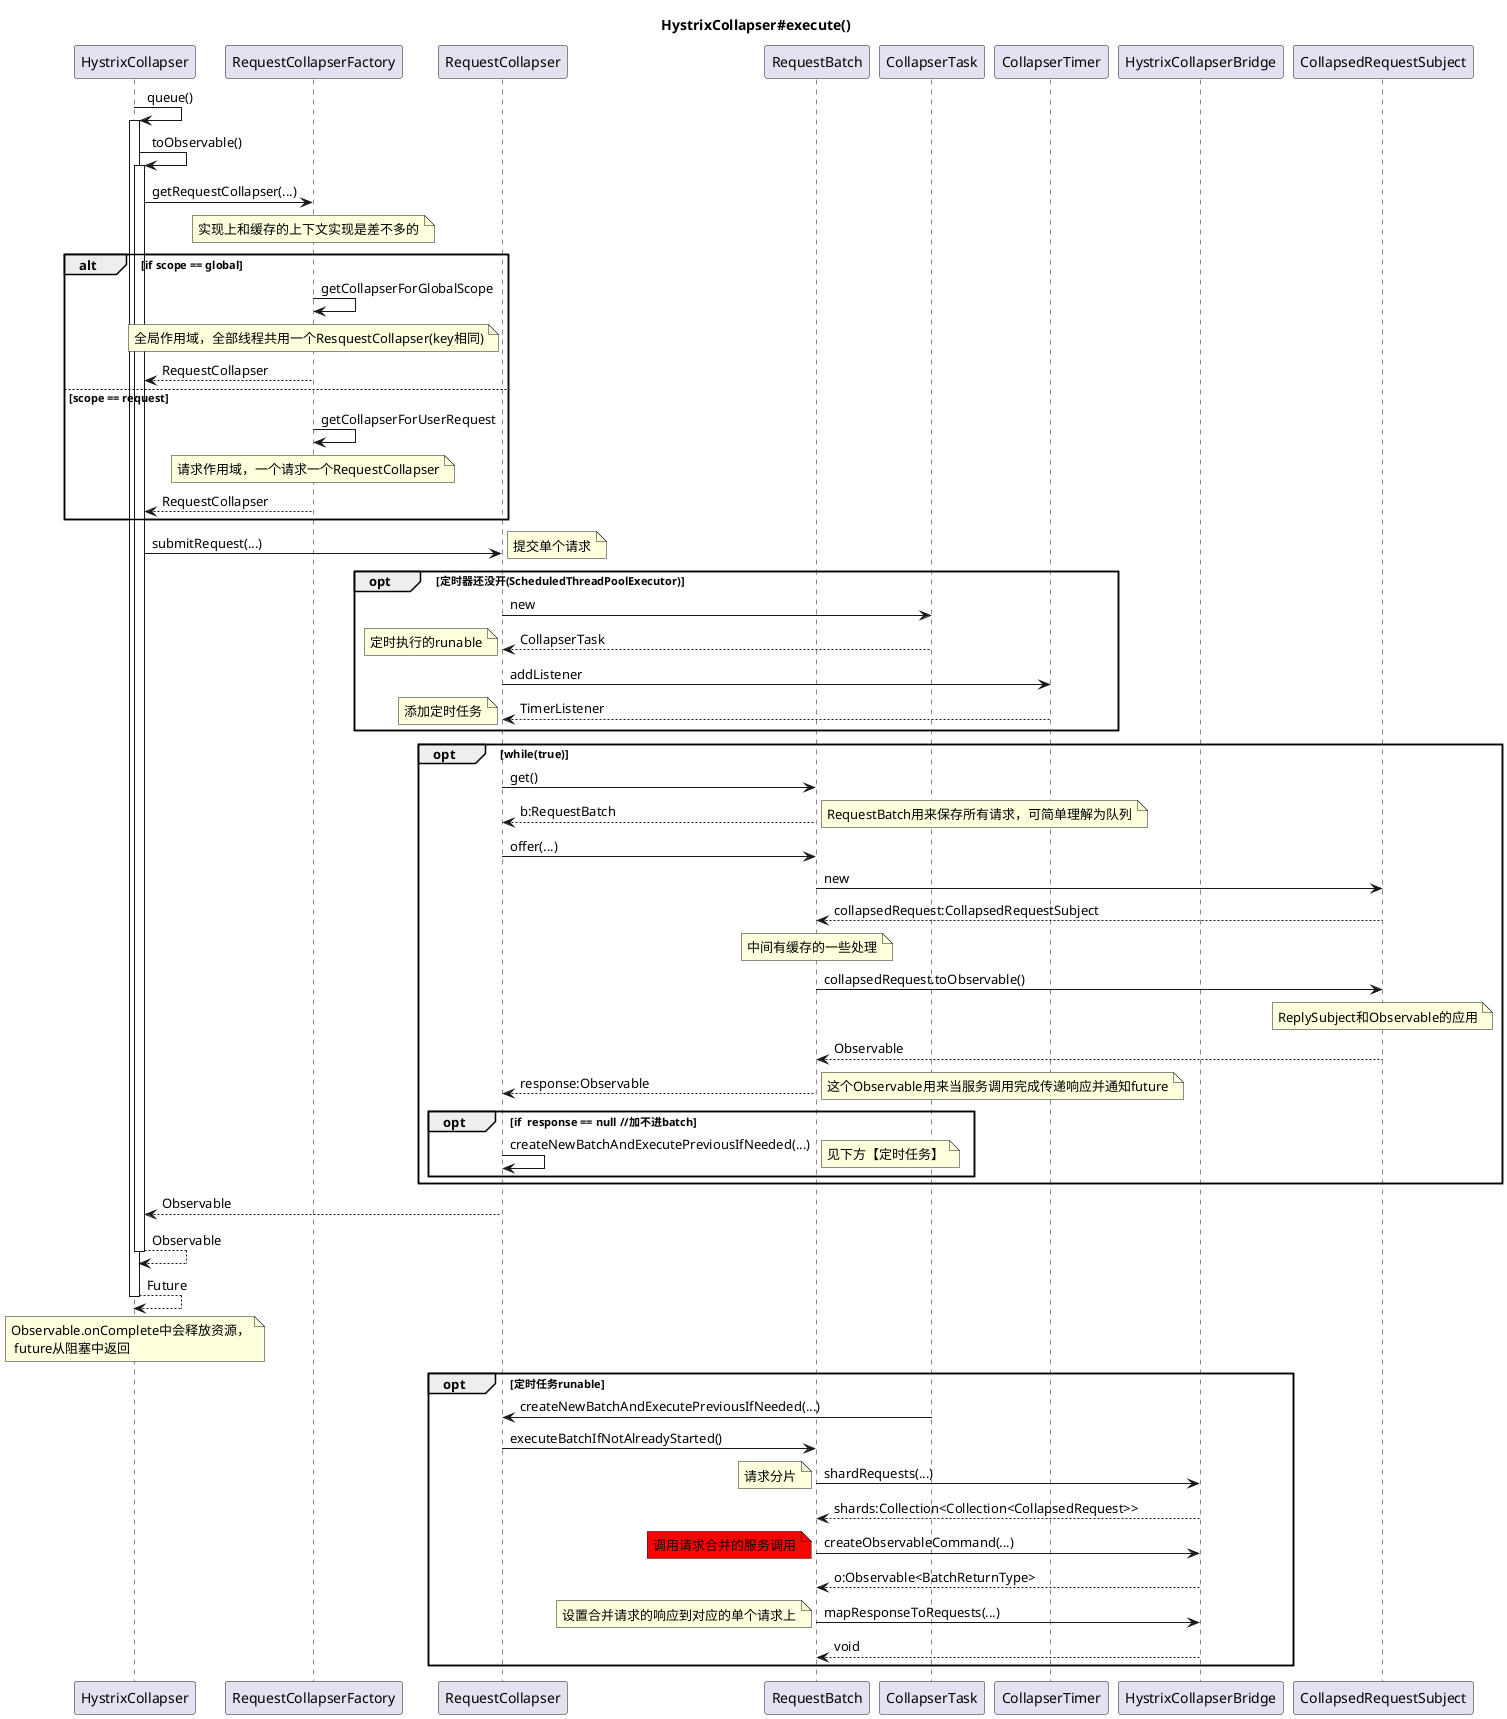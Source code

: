 @startuml
title HystrixCollapser#execute()

participant HystrixCollapser as hc
participant RequestCollapserFactory as factory
participant RequestCollapser as request
participant RequestBatch as batch
participant CollapserTask as task
participant CollapserTimer as timer
participant HystrixCollapserBridge as bridge
participant CollapsedRequestSubject as subject

hc -> hc : queue()
activate hc
' toObservable
hc -> hc : toObservable()
activate hc
hc -> factory : getRequestCollapser(...)
note over factory : 实现上和缓存的上下文实现是差不多的
alt if scope == global
factory -> factory : getCollapserForGlobalScope
note over factory : 全局作用域，全部线程共用一个ResquestCollapser(key相同)
hc <-- factory : RequestCollapser
else scope == request
factory -> factory : getCollapserForUserRequest
note over factory : 请求作用域，一个请求一个RequestCollapser
hc <-- factory : RequestCollapser
end
'submit
hc -> request : submitRequest(...)
note right : 提交单个请求
opt 定时器还没开(ScheduledThreadPoolExecutor)
request -> task : new
request <-- task : CollapserTask
note left : 定时执行的runable
request -> timer : addListener
request <-- timer : TimerListener
note left : 添加定时任务
end
opt while(true)
request -> batch : get()
request <-- batch : b:RequestBatch
note right : RequestBatch用来保存所有请求，可简单理解为队列
request -> batch : offer(...)
'subject
batch -> subject : new
batch <-- subject : collapsedRequest:CollapsedRequestSubject
note over batch : 中间有缓存的一些处理
batch -> subject : collapsedRequest.toObservable()
note over subject : ReplySubject和Observable的应用
batch <-- subject : Observable
request <-- batch : response:Observable
note right : 这个Observable用来当服务调用完成传递响应并通知future
opt if  response == null //加不进batch
request -> request : createNewBatchAndExecutePreviousIfNeeded(...)
note right : 见下方【定时任务】
end
end
hc <-- request : Observable
return Observable
return Future
note over hc : Observable.onComplete中会释放资源，\n future从阻塞中返回

opt 定时任务runable
task -> request : createNewBatchAndExecutePreviousIfNeeded(...)
request -> batch : executeBatchIfNotAlreadyStarted()
batch -> bridge : shardRequests(...)
note left : 请求分片
batch <-- bridge : shards:Collection<Collection<CollapsedRequest>>
batch -> bridge : createObservableCommand(...)
note left #red: 调用请求合并的服务调用
batch <-- bridge : o:Observable<BatchReturnType>
batch -> bridge : mapResponseToRequests(...)
note left : 设置合并请求的响应到对应的单个请求上
batch <-- bridge : void

end
@enduml